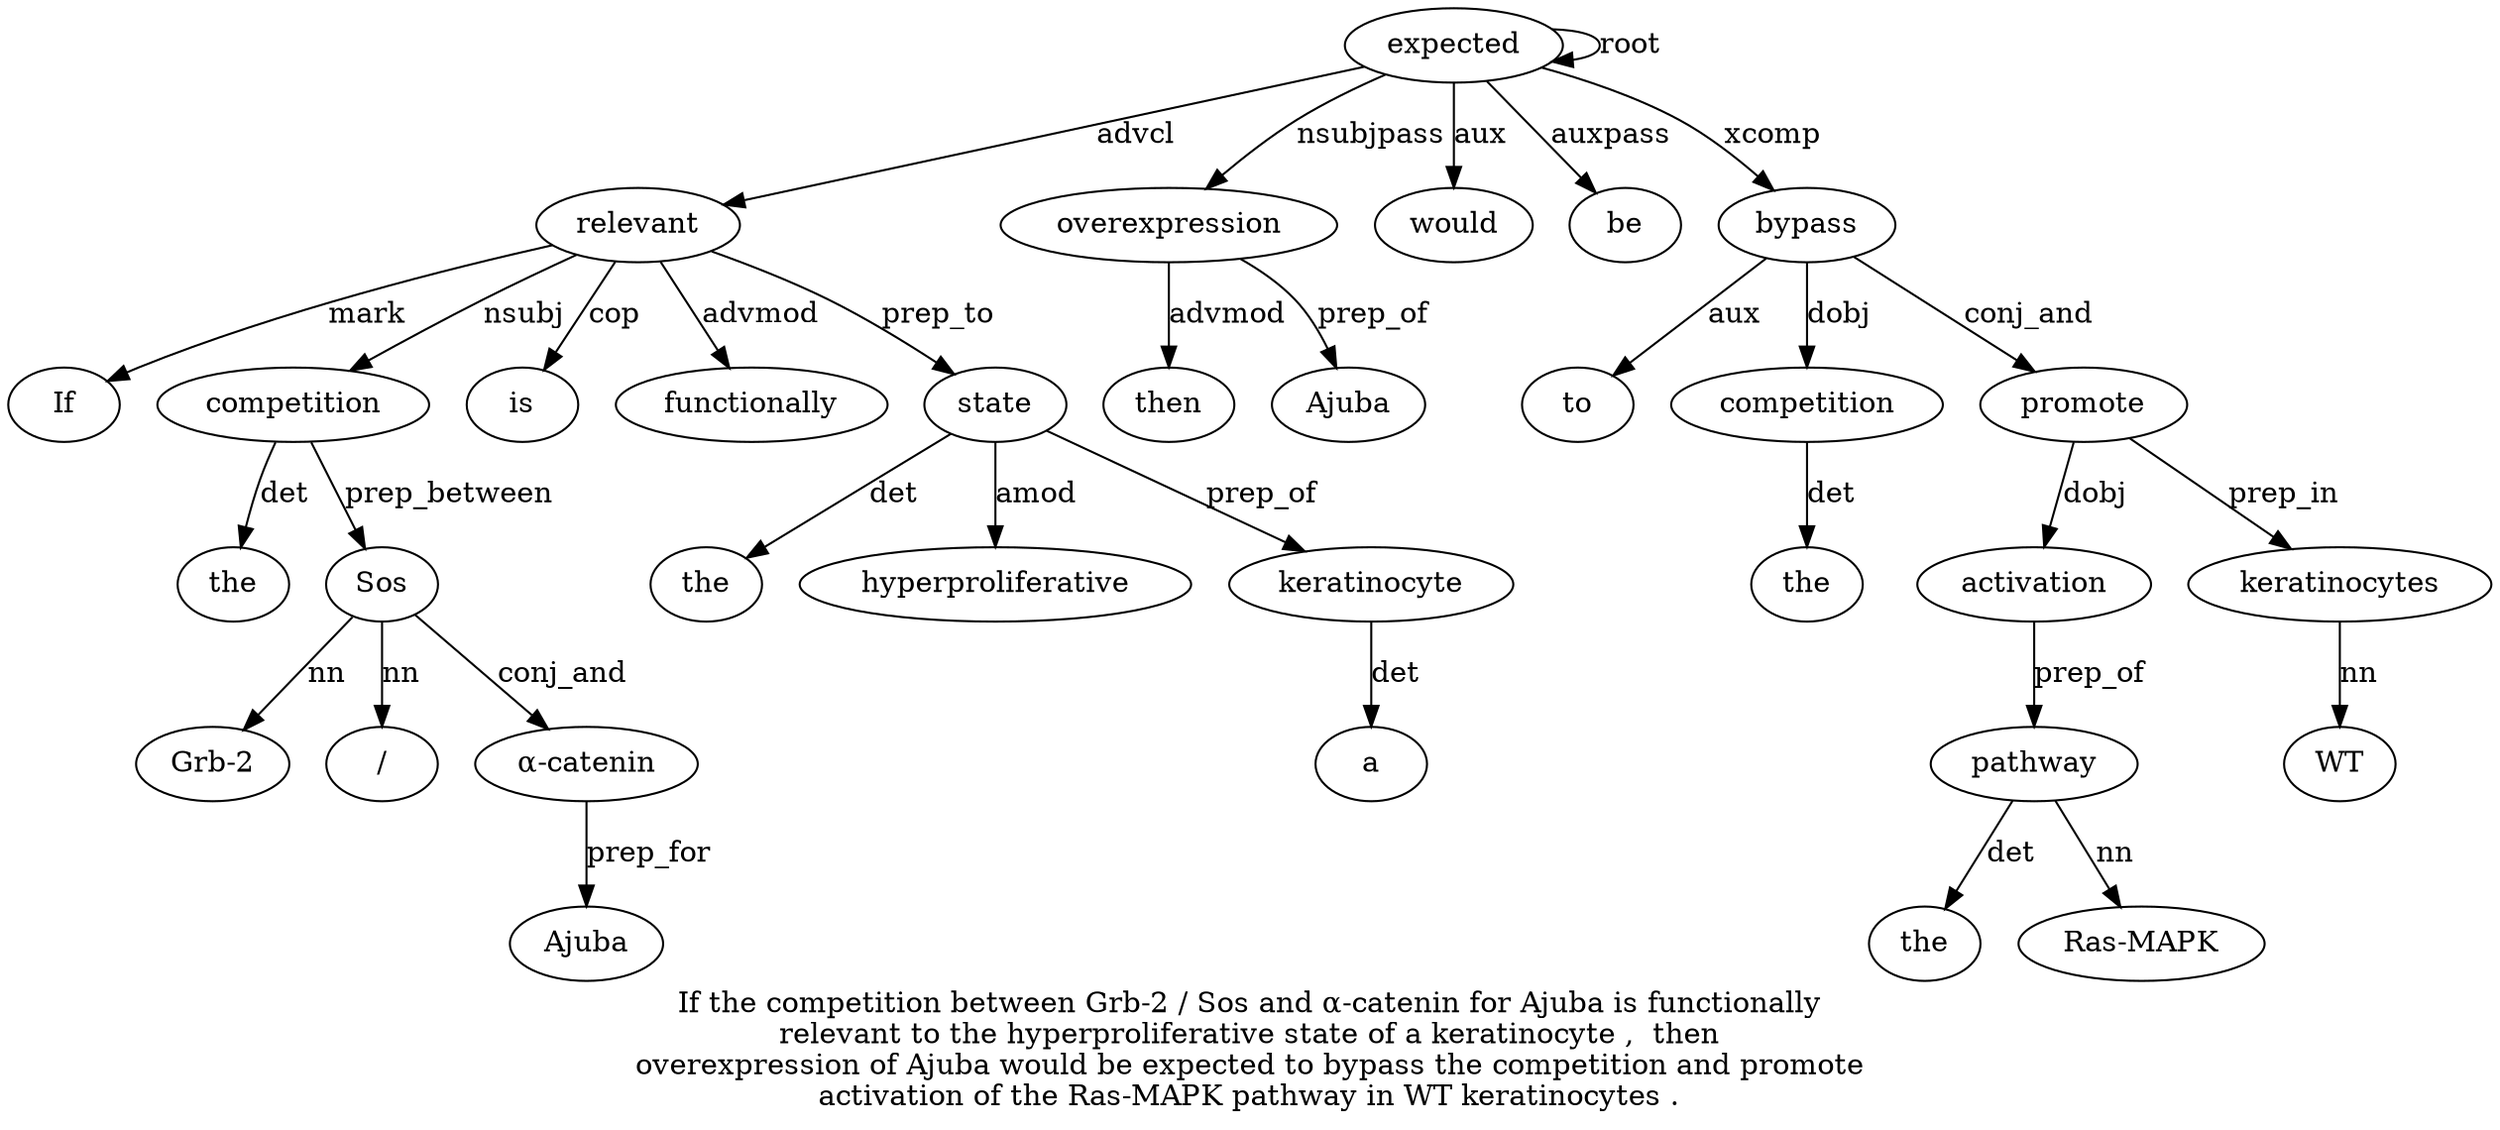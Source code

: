 digraph "If the competition between Grb-2 / Sos and α-catenin for Ajuba is functionally relevant to the hyperproliferative state of a keratinocyte ,  then overexpression of Ajuba would be expected to bypass the competition and promote activation of the Ras-MAPK pathway in WT keratinocytes ." {
label="If the competition between Grb-2 / Sos and α-catenin for Ajuba is functionally
relevant to the hyperproliferative state of a keratinocyte ,  then
overexpression of Ajuba would be expected to bypass the competition and promote
activation of the Ras-MAPK pathway in WT keratinocytes .";
relevant14 [style=filled, fillcolor=white, label=relevant];
If1 [style=filled, fillcolor=white, label=If];
relevant14 -> If1  [label=mark];
competition3 [style=filled, fillcolor=white, label=competition];
the2 [style=filled, fillcolor=white, label=the];
competition3 -> the2  [label=det];
relevant14 -> competition3  [label=nsubj];
Sos7 [style=filled, fillcolor=white, label=Sos];
"Grb-25" [style=filled, fillcolor=white, label="Grb-2"];
Sos7 -> "Grb-25"  [label=nn];
"/6" [style=filled, fillcolor=white, label="/"];
Sos7 -> "/6"  [label=nn];
competition3 -> Sos7  [label=prep_between];
"α-catenin9" [style=filled, fillcolor=white, label="α-catenin"];
Sos7 -> "α-catenin9"  [label=conj_and];
Ajuba11 [style=filled, fillcolor=white, label=Ajuba];
"α-catenin9" -> Ajuba11  [label=prep_for];
is12 [style=filled, fillcolor=white, label=is];
relevant14 -> is12  [label=cop];
functionally13 [style=filled, fillcolor=white, label=functionally];
relevant14 -> functionally13  [label=advmod];
expected29 [style=filled, fillcolor=white, label=expected];
expected29 -> relevant14  [label=advcl];
state18 [style=filled, fillcolor=white, label=state];
the16 [style=filled, fillcolor=white, label=the];
state18 -> the16  [label=det];
hyperproliferative17 [style=filled, fillcolor=white, label=hyperproliferative];
state18 -> hyperproliferative17  [label=amod];
relevant14 -> state18  [label=prep_to];
keratinocyte21 [style=filled, fillcolor=white, label=keratinocyte];
a20 [style=filled, fillcolor=white, label=a];
keratinocyte21 -> a20  [label=det];
state18 -> keratinocyte21  [label=prep_of];
overexpression24 [style=filled, fillcolor=white, label=overexpression];
then23 [style=filled, fillcolor=white, label=then];
overexpression24 -> then23  [label=advmod];
expected29 -> overexpression24  [label=nsubjpass];
Ajuba26 [style=filled, fillcolor=white, label=Ajuba];
overexpression24 -> Ajuba26  [label=prep_of];
would27 [style=filled, fillcolor=white, label=would];
expected29 -> would27  [label=aux];
be28 [style=filled, fillcolor=white, label=be];
expected29 -> be28  [label=auxpass];
expected29 -> expected29  [label=root];
bypass31 [style=filled, fillcolor=white, label=bypass];
to30 [style=filled, fillcolor=white, label=to];
bypass31 -> to30  [label=aux];
expected29 -> bypass31  [label=xcomp];
competition33 [style=filled, fillcolor=white, label=competition];
the32 [style=filled, fillcolor=white, label=the];
competition33 -> the32  [label=det];
bypass31 -> competition33  [label=dobj];
promote35 [style=filled, fillcolor=white, label=promote];
bypass31 -> promote35  [label=conj_and];
activation36 [style=filled, fillcolor=white, label=activation];
promote35 -> activation36  [label=dobj];
pathway40 [style=filled, fillcolor=white, label=pathway];
the38 [style=filled, fillcolor=white, label=the];
pathway40 -> the38  [label=det];
"Ras-MAPK39" [style=filled, fillcolor=white, label="Ras-MAPK"];
pathway40 -> "Ras-MAPK39"  [label=nn];
activation36 -> pathway40  [label=prep_of];
keratinocytes43 [style=filled, fillcolor=white, label=keratinocytes];
WT42 [style=filled, fillcolor=white, label=WT];
keratinocytes43 -> WT42  [label=nn];
promote35 -> keratinocytes43  [label=prep_in];
}
